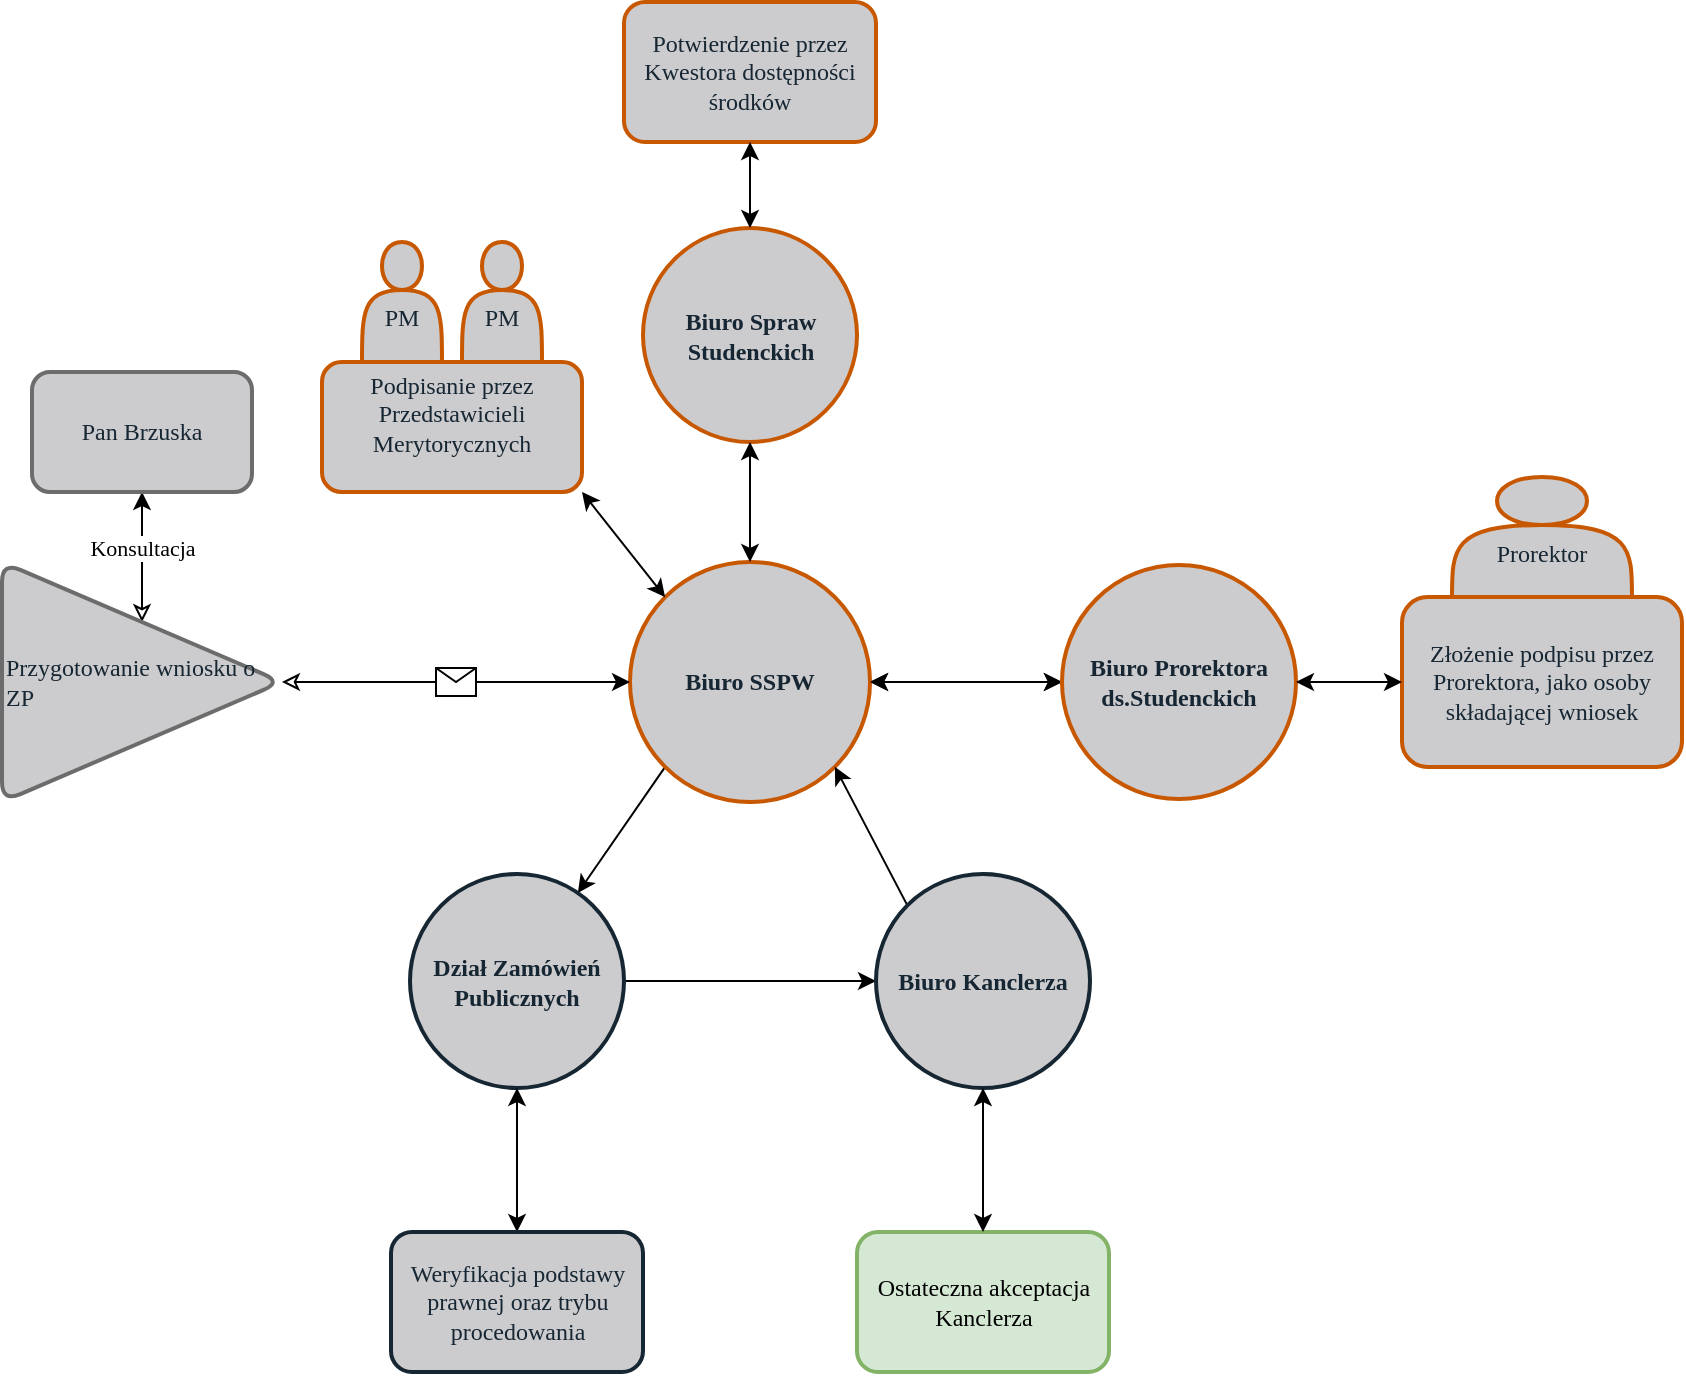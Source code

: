 <mxfile version="14.6.6" type="github">
  <diagram id="prtHgNgQTEPvFCAcTncT" name="Page-1">
    <mxGraphModel dx="1422" dy="773" grid="1" gridSize="10" guides="1" tooltips="1" connect="1" arrows="1" fold="1" page="1" pageScale="1" pageWidth="827" pageHeight="1169" math="0" shadow="0">
      <root>
        <mxCell id="0" />
        <mxCell id="1" parent="0" />
        <mxCell id="FWeo1_BL_VegPmoIYy2M-6" value="&lt;div style=&quot;font-size: 11px;&quot;&gt;Konsultacja&lt;/div&gt;" style="edgeStyle=orthogonalEdgeStyle;rounded=0;orthogonalLoop=1;jettySize=auto;html=1;exitX=0.5;exitY=0;exitDx=0;exitDy=0;entryX=0.5;entryY=1;entryDx=0;entryDy=0;fontFamily=Verdana;startArrow=classic;startFill=0;fontSize=11;" edge="1" parent="1" source="FWeo1_BL_VegPmoIYy2M-1" target="FWeo1_BL_VegPmoIYy2M-15">
          <mxGeometry relative="1" as="geometry">
            <mxPoint x="90" y="525" as="targetPoint" />
            <Array as="points" />
          </mxGeometry>
        </mxCell>
        <mxCell id="FWeo1_BL_VegPmoIYy2M-1" value="Przygotowanie wniosku o ZP" style="triangle;whiteSpace=wrap;html=1;fontFamily=Verdana;align=left;strokeWidth=2;rounded=1;fillColor=#cccccf;strokeColor=#6C6C6C;fontColor=#162632;" vertex="1" parent="1">
          <mxGeometry x="20" y="375" width="140" height="120" as="geometry" />
        </mxCell>
        <mxCell id="FWeo1_BL_VegPmoIYy2M-41" style="edgeStyle=none;orthogonalLoop=1;jettySize=auto;html=1;fontFamily=Verdana;fontSize=12;fontColor=#162632;startArrow=classic;" edge="1" parent="1" source="FWeo1_BL_VegPmoIYy2M-11" target="FWeo1_BL_VegPmoIYy2M-33">
          <mxGeometry relative="1" as="geometry" />
        </mxCell>
        <mxCell id="FWeo1_BL_VegPmoIYy2M-47" style="edgeStyle=none;orthogonalLoop=1;jettySize=auto;html=1;exitX=0;exitY=1;exitDx=0;exitDy=0;fontFamily=Verdana;fontSize=12;fontColor=#162632;startArrow=none;startFill=0;" edge="1" parent="1" source="FWeo1_BL_VegPmoIYy2M-11" target="FWeo1_BL_VegPmoIYy2M-46">
          <mxGeometry relative="1" as="geometry" />
        </mxCell>
        <mxCell id="FWeo1_BL_VegPmoIYy2M-11" value="&lt;div style=&quot;font-size: 12px;&quot;&gt;Biuro SSPW&lt;br style=&quot;font-size: 12px;&quot;&gt;&lt;/div&gt;" style="ellipse;whiteSpace=wrap;html=1;aspect=fixed;rounded=1;fontFamily=Verdana;fontSize=12;strokeWidth=2;fillColor=#CCCCCF;align=center;strokeColor=#C85800;fontStyle=1;fontColor=#162632;" vertex="1" parent="1">
          <mxGeometry x="334" y="375" width="120" height="120" as="geometry" />
        </mxCell>
        <mxCell id="FWeo1_BL_VegPmoIYy2M-15" value="Pan Brzuska" style="rounded=1;whiteSpace=wrap;html=1;fontFamily=Verdana;fontSize=12;strokeColor=#6C6C6C;strokeWidth=2;fillColor=#CCCCCF;align=center;fontColor=#162632;" vertex="1" parent="1">
          <mxGeometry x="35" y="280" width="110" height="60" as="geometry" />
        </mxCell>
        <mxCell id="FWeo1_BL_VegPmoIYy2M-16" value="" style="endArrow=classic;html=1;fontFamily=Verdana;fontSize=12;fontColor=#162632;exitX=1;exitY=0.5;exitDx=0;exitDy=0;entryX=0;entryY=0.5;entryDx=0;entryDy=0;startArrow=classic;startFill=0;" edge="1" parent="1" source="FWeo1_BL_VegPmoIYy2M-1" target="FWeo1_BL_VegPmoIYy2M-11">
          <mxGeometry relative="1" as="geometry">
            <mxPoint x="160" y="435" as="sourcePoint" />
            <mxPoint x="260" y="435" as="targetPoint" />
          </mxGeometry>
        </mxCell>
        <mxCell id="FWeo1_BL_VegPmoIYy2M-17" value="" style="shape=message;html=1;outlineConnect=0;" vertex="1" parent="FWeo1_BL_VegPmoIYy2M-16">
          <mxGeometry width="20" height="14" relative="1" as="geometry">
            <mxPoint x="-10" y="-7" as="offset" />
          </mxGeometry>
        </mxCell>
        <mxCell id="FWeo1_BL_VegPmoIYy2M-24" value="" style="endArrow=classic;startArrow=classic;html=1;fontFamily=Verdana;fontSize=12;fontColor=#162632;entryX=1;entryY=1;entryDx=0;entryDy=0;exitX=0;exitY=0;exitDx=0;exitDy=0;" edge="1" parent="1" source="FWeo1_BL_VegPmoIYy2M-11" target="FWeo1_BL_VegPmoIYy2M-25">
          <mxGeometry width="50" height="50" relative="1" as="geometry">
            <mxPoint x="350" y="415" as="sourcePoint" />
            <mxPoint x="310" y="345" as="targetPoint" />
          </mxGeometry>
        </mxCell>
        <mxCell id="FWeo1_BL_VegPmoIYy2M-25" value="&#xa;Podpisanie przez Przedstawicieli Merytorycznych&#xa;&#xa;" style="rounded=1;whiteSpace=wrap;html=1;fontFamily=Verdana;fontSize=12;fontColor=#162632;strokeWidth=2;fillColor=#CCCCCF;align=center;strokeColor=#C85800;labelPosition=center;verticalLabelPosition=middle;verticalAlign=middle;" vertex="1" parent="1">
          <mxGeometry x="180" y="275" width="130" height="65" as="geometry" />
        </mxCell>
        <mxCell id="FWeo1_BL_VegPmoIYy2M-26" value="" style="endArrow=classic;startArrow=classic;html=1;fontFamily=Verdana;fontSize=12;fontColor=#162632;entryX=1;entryY=0.5;entryDx=0;entryDy=0;exitX=0;exitY=0.5;exitDx=0;exitDy=0;" edge="1" parent="1" source="FWeo1_BL_VegPmoIYy2M-33" target="FWeo1_BL_VegPmoIYy2M-11">
          <mxGeometry width="50" height="50" relative="1" as="geometry">
            <mxPoint x="540" y="435" as="sourcePoint" />
            <mxPoint x="400" y="455" as="targetPoint" />
          </mxGeometry>
        </mxCell>
        <mxCell id="FWeo1_BL_VegPmoIYy2M-27" value="Biuro Spraw Studenckich" style="ellipse;whiteSpace=wrap;html=1;aspect=fixed;rounded=1;fontFamily=Verdana;fontSize=12;fontColor=#162632;strokeColor=#C85800;strokeWidth=2;fillColor=#CCCCCF;align=center;fontStyle=1" vertex="1" parent="1">
          <mxGeometry x="340.5" y="208" width="107" height="107" as="geometry" />
        </mxCell>
        <mxCell id="FWeo1_BL_VegPmoIYy2M-28" value="" style="endArrow=classic;startArrow=classic;html=1;fontFamily=Verdana;fontSize=12;fontColor=#162632;exitX=0.5;exitY=0;exitDx=0;exitDy=0;entryX=0.5;entryY=1;entryDx=0;entryDy=0;" edge="1" parent="1" source="FWeo1_BL_VegPmoIYy2M-11" target="FWeo1_BL_VegPmoIYy2M-27">
          <mxGeometry width="50" height="50" relative="1" as="geometry">
            <mxPoint x="370" y="355" as="sourcePoint" />
            <mxPoint x="420" y="305" as="targetPoint" />
          </mxGeometry>
        </mxCell>
        <mxCell id="FWeo1_BL_VegPmoIYy2M-30" value="Potwierdzenie przez Kwestora dostępności środków" style="rounded=1;whiteSpace=wrap;html=1;fontFamily=Verdana;fontSize=12;fontColor=#162632;strokeColor=#C85800;strokeWidth=2;fillColor=#CCCCCF;align=center;" vertex="1" parent="1">
          <mxGeometry x="331" y="95" width="126" height="70" as="geometry" />
        </mxCell>
        <mxCell id="FWeo1_BL_VegPmoIYy2M-32" value="" style="endArrow=classic;startArrow=classic;html=1;fontFamily=Verdana;fontSize=12;fontColor=#162632;exitX=0.5;exitY=0;exitDx=0;exitDy=0;entryX=0.5;entryY=1;entryDx=0;entryDy=0;" edge="1" parent="1" source="FWeo1_BL_VegPmoIYy2M-27" target="FWeo1_BL_VegPmoIYy2M-30">
          <mxGeometry width="50" height="50" relative="1" as="geometry">
            <mxPoint x="370" y="355" as="sourcePoint" />
            <mxPoint x="420" y="305" as="targetPoint" />
          </mxGeometry>
        </mxCell>
        <mxCell id="FWeo1_BL_VegPmoIYy2M-33" value="Biuro Prorektora ds.Studenckich" style="ellipse;whiteSpace=wrap;html=1;aspect=fixed;rounded=1;fontFamily=Verdana;fontSize=12;fontColor=#162632;strokeColor=#C85800;strokeWidth=2;fillColor=#CCCCCF;align=center;fontStyle=1" vertex="1" parent="1">
          <mxGeometry x="550" y="376.5" width="117" height="117" as="geometry" />
        </mxCell>
        <mxCell id="FWeo1_BL_VegPmoIYy2M-37" value="Złożenie podpisu przez Prorektora, jako osoby składającej wniosek" style="rounded=1;whiteSpace=wrap;html=1;fontFamily=Verdana;fontSize=12;fontColor=#162632;strokeColor=#C85800;strokeWidth=2;fillColor=#CCCCCF;align=center;" vertex="1" parent="1">
          <mxGeometry x="720" y="392.5" width="140" height="85" as="geometry" />
        </mxCell>
        <mxCell id="FWeo1_BL_VegPmoIYy2M-40" value="" style="endArrow=classic;startArrow=classic;html=1;fontFamily=Verdana;fontSize=12;fontColor=#162632;entryX=1;entryY=0.5;entryDx=0;entryDy=0;exitX=0;exitY=0.5;exitDx=0;exitDy=0;" edge="1" parent="1" source="FWeo1_BL_VegPmoIYy2M-37" target="FWeo1_BL_VegPmoIYy2M-33">
          <mxGeometry width="50" height="50" relative="1" as="geometry">
            <mxPoint x="370" y="355" as="sourcePoint" />
            <mxPoint x="420" y="305" as="targetPoint" />
          </mxGeometry>
        </mxCell>
        <mxCell id="FWeo1_BL_VegPmoIYy2M-45" value="&lt;div&gt;&lt;br&gt;&lt;/div&gt;&lt;div&gt;Prorektor&lt;/div&gt;" style="shape=actor;whiteSpace=wrap;html=1;rounded=1;fontFamily=Verdana;fontSize=12;fontColor=#162632;strokeColor=#C85800;strokeWidth=2;fillColor=#CCCCCF;align=center;" vertex="1" parent="1">
          <mxGeometry x="745" y="332.5" width="90" height="60" as="geometry" />
        </mxCell>
        <mxCell id="FWeo1_BL_VegPmoIYy2M-49" style="edgeStyle=none;orthogonalLoop=1;jettySize=auto;html=1;exitX=1;exitY=0.5;exitDx=0;exitDy=0;entryX=0;entryY=0.5;entryDx=0;entryDy=0;fontFamily=Verdana;fontSize=12;fontColor=#162632;startArrow=none;startFill=0;" edge="1" parent="1" source="FWeo1_BL_VegPmoIYy2M-46" target="FWeo1_BL_VegPmoIYy2M-48">
          <mxGeometry relative="1" as="geometry" />
        </mxCell>
        <mxCell id="FWeo1_BL_VegPmoIYy2M-46" value="Dział Zamówień Publicznych" style="ellipse;whiteSpace=wrap;html=1;aspect=fixed;rounded=1;fontFamily=Verdana;fontSize=12;fontColor=#162632;strokeWidth=2;fillColor=#CCCCCF;align=center;fontStyle=1;strokeColor=#162632;" vertex="1" parent="1">
          <mxGeometry x="224" y="531" width="107" height="107" as="geometry" />
        </mxCell>
        <mxCell id="FWeo1_BL_VegPmoIYy2M-50" style="edgeStyle=none;orthogonalLoop=1;jettySize=auto;html=1;exitX=0;exitY=0;exitDx=0;exitDy=0;entryX=1;entryY=1;entryDx=0;entryDy=0;fontFamily=Verdana;fontSize=12;fontColor=#162632;startArrow=none;startFill=0;" edge="1" parent="1" source="FWeo1_BL_VegPmoIYy2M-48" target="FWeo1_BL_VegPmoIYy2M-11">
          <mxGeometry relative="1" as="geometry" />
        </mxCell>
        <mxCell id="FWeo1_BL_VegPmoIYy2M-48" value="Biuro Kanclerza" style="ellipse;whiteSpace=wrap;html=1;aspect=fixed;rounded=1;fontFamily=Verdana;fontSize=12;fontColor=#162632;strokeWidth=2;fillColor=#CCCCCF;align=center;fontStyle=1;strokeColor=#162632;" vertex="1" parent="1">
          <mxGeometry x="457" y="531" width="107" height="107" as="geometry" />
        </mxCell>
        <mxCell id="FWeo1_BL_VegPmoIYy2M-51" value="&lt;div&gt;&lt;br&gt;&lt;/div&gt;&lt;div&gt;PM&lt;/div&gt;" style="shape=actor;whiteSpace=wrap;html=1;rounded=1;fontFamily=Verdana;fontSize=12;fontColor=#162632;strokeColor=#C85800;strokeWidth=2;fillColor=#CCCCCF;align=center;" vertex="1" parent="1">
          <mxGeometry x="250" y="215" width="40" height="60" as="geometry" />
        </mxCell>
        <mxCell id="FWeo1_BL_VegPmoIYy2M-52" value="&lt;div&gt;&lt;br&gt;&lt;/div&gt;&lt;div&gt;PM&lt;/div&gt;" style="shape=actor;whiteSpace=wrap;html=1;rounded=1;fontFamily=Verdana;fontSize=12;fontColor=#162632;strokeColor=#C85800;strokeWidth=2;fillColor=#CCCCCF;align=center;" vertex="1" parent="1">
          <mxGeometry x="200" y="215" width="40" height="60" as="geometry" />
        </mxCell>
        <mxCell id="FWeo1_BL_VegPmoIYy2M-54" value="Ostateczna akceptacja Kanclerza" style="rounded=1;whiteSpace=wrap;html=1;fontFamily=Verdana;fontSize=12;strokeColor=#82b366;strokeWidth=2;fillColor=#d5e8d4;align=center;" vertex="1" parent="1">
          <mxGeometry x="447.5" y="710" width="126" height="70" as="geometry" />
        </mxCell>
        <mxCell id="FWeo1_BL_VegPmoIYy2M-56" value="" style="endArrow=classic;startArrow=classic;html=1;fontFamily=Verdana;fontSize=12;fontColor=#162632;exitX=0.5;exitY=1;exitDx=0;exitDy=0;entryX=0.5;entryY=0;entryDx=0;entryDy=0;" edge="1" parent="1" source="FWeo1_BL_VegPmoIYy2M-46" target="FWeo1_BL_VegPmoIYy2M-58">
          <mxGeometry width="50" height="50" relative="1" as="geometry">
            <mxPoint x="370" y="670" as="sourcePoint" />
            <mxPoint x="278" y="710" as="targetPoint" />
          </mxGeometry>
        </mxCell>
        <mxCell id="FWeo1_BL_VegPmoIYy2M-58" value="Weryfikacja podstawy prawnej oraz trybu procedowania" style="rounded=1;whiteSpace=wrap;html=1;fontFamily=Verdana;fontSize=12;fontColor=#162632;strokeWidth=2;fillColor=#CCCCCF;align=center;strokeColor=#162632;" vertex="1" parent="1">
          <mxGeometry x="214.5" y="710" width="126" height="70" as="geometry" />
        </mxCell>
        <mxCell id="FWeo1_BL_VegPmoIYy2M-59" value="" style="endArrow=classic;startArrow=classic;html=1;fontFamily=Verdana;fontSize=12;fontColor=#162632;exitX=0.5;exitY=1;exitDx=0;exitDy=0;entryX=0.5;entryY=0;entryDx=0;entryDy=0;" edge="1" parent="1" source="FWeo1_BL_VegPmoIYy2M-48" target="FWeo1_BL_VegPmoIYy2M-54">
          <mxGeometry width="50" height="50" relative="1" as="geometry">
            <mxPoint x="370" y="610" as="sourcePoint" />
            <mxPoint x="420" y="560" as="targetPoint" />
          </mxGeometry>
        </mxCell>
      </root>
    </mxGraphModel>
  </diagram>
</mxfile>
